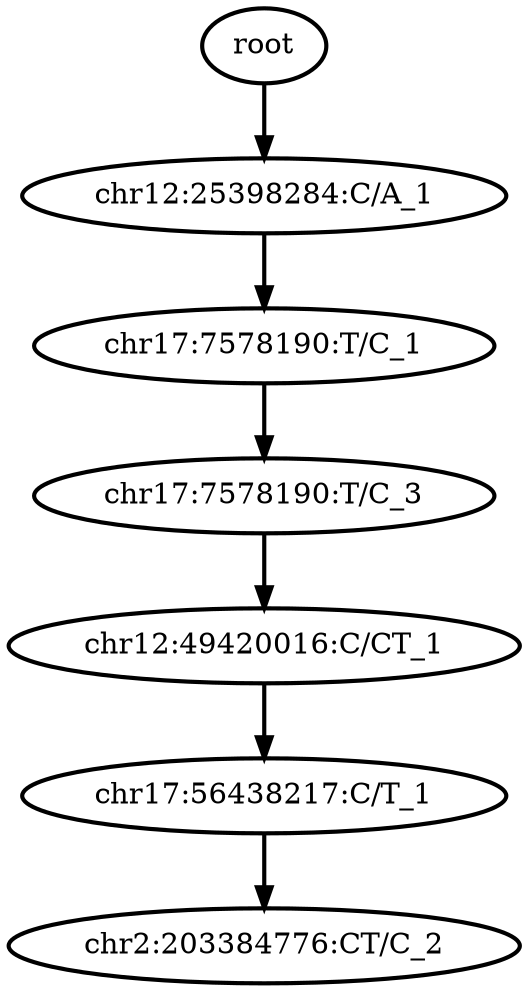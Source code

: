 digraph N {
	overlap="false"
	rankdir="TB"
	0 [label="root", style="bold"];
	1 [label="chr12:25398284:C/A_1", style="bold"];
	2 [label="chr17:7578190:T/C_1", style="bold"];
	3 [label="chr17:7578190:T/C_3", style="bold"];
	4 [label="chr12:49420016:C/CT_1", style="bold"];
	5 [label="chr17:56438217:C/T_1", style="bold"];
	6 [label="chr2:203384776:CT/C_2", style="bold"];
	0 -> 1 [style="bold"];
	1 -> 2 [style="bold"];
	2 -> 3 [style="bold"];
	3 -> 4 [style="bold"];
	4 -> 5 [style="bold"];
	5 -> 6 [style="bold"];
}